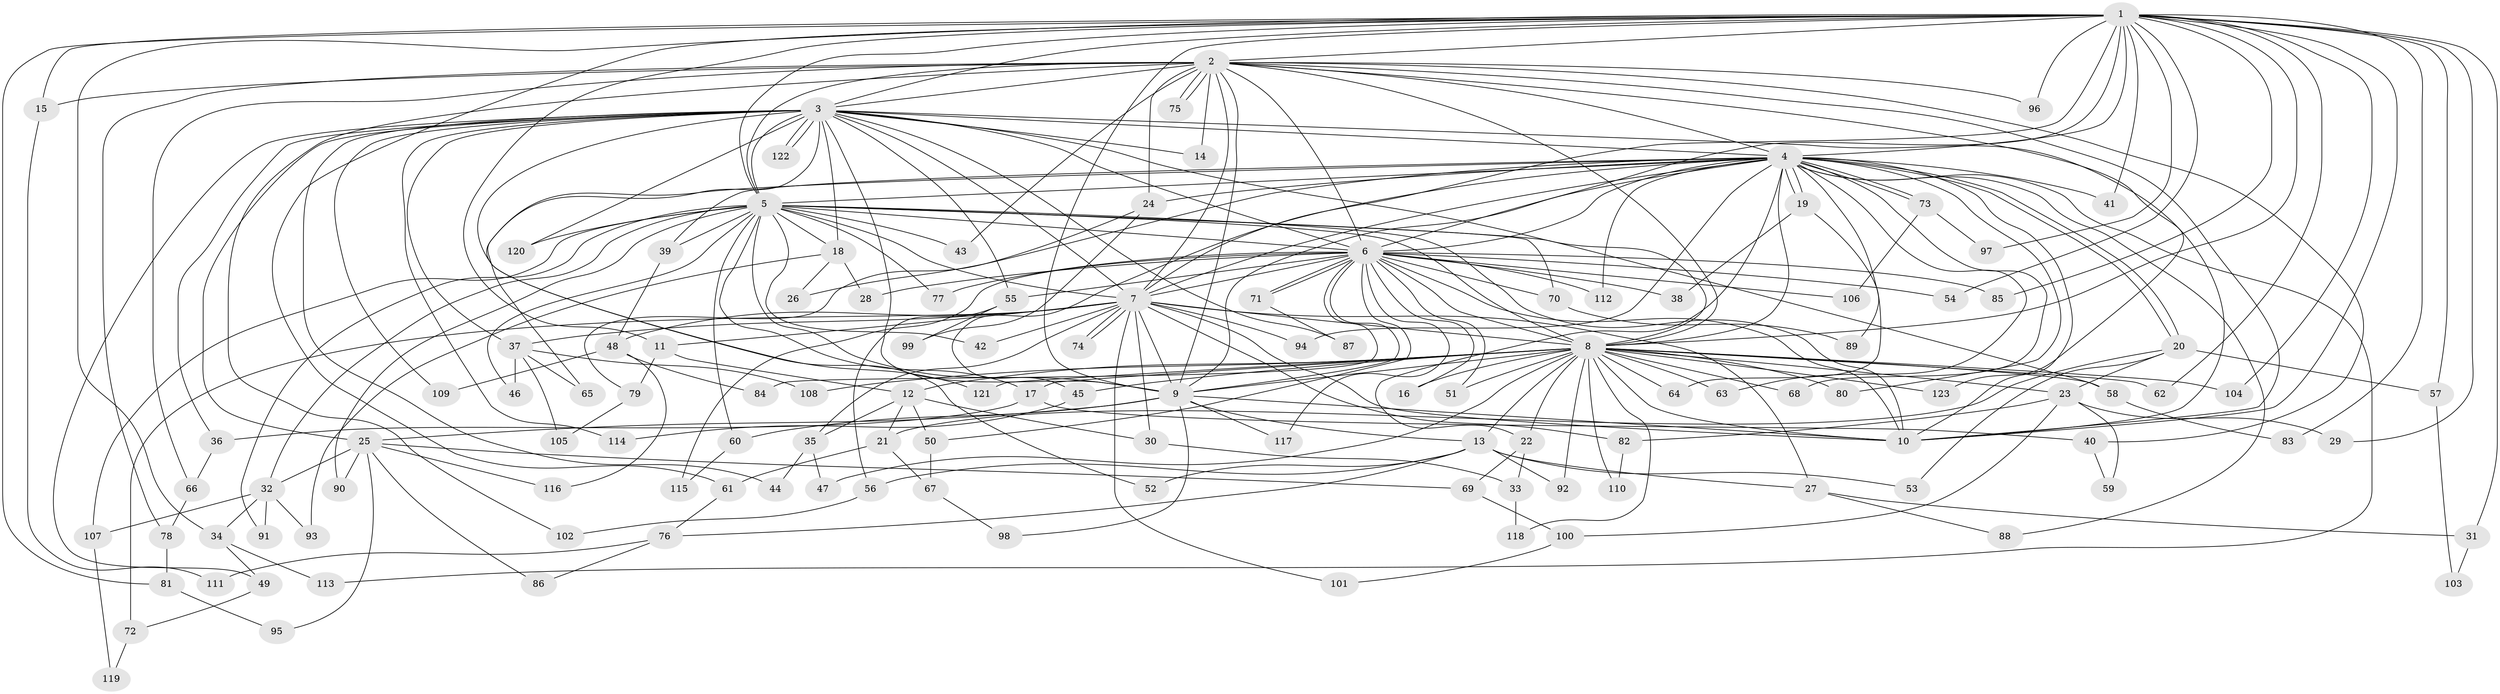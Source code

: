 // Generated by graph-tools (version 1.1) at 2025/25/03/09/25 03:25:42]
// undirected, 123 vertices, 271 edges
graph export_dot {
graph [start="1"]
  node [color=gray90,style=filled];
  1;
  2;
  3;
  4;
  5;
  6;
  7;
  8;
  9;
  10;
  11;
  12;
  13;
  14;
  15;
  16;
  17;
  18;
  19;
  20;
  21;
  22;
  23;
  24;
  25;
  26;
  27;
  28;
  29;
  30;
  31;
  32;
  33;
  34;
  35;
  36;
  37;
  38;
  39;
  40;
  41;
  42;
  43;
  44;
  45;
  46;
  47;
  48;
  49;
  50;
  51;
  52;
  53;
  54;
  55;
  56;
  57;
  58;
  59;
  60;
  61;
  62;
  63;
  64;
  65;
  66;
  67;
  68;
  69;
  70;
  71;
  72;
  73;
  74;
  75;
  76;
  77;
  78;
  79;
  80;
  81;
  82;
  83;
  84;
  85;
  86;
  87;
  88;
  89;
  90;
  91;
  92;
  93;
  94;
  95;
  96;
  97;
  98;
  99;
  100;
  101;
  102;
  103;
  104;
  105;
  106;
  107;
  108;
  109;
  110;
  111;
  112;
  113;
  114;
  115;
  116;
  117;
  118;
  119;
  120;
  121;
  122;
  123;
  1 -- 2;
  1 -- 3;
  1 -- 4;
  1 -- 5;
  1 -- 6;
  1 -- 7;
  1 -- 8;
  1 -- 9;
  1 -- 10;
  1 -- 11;
  1 -- 15;
  1 -- 29;
  1 -- 31;
  1 -- 34;
  1 -- 41;
  1 -- 54;
  1 -- 57;
  1 -- 61;
  1 -- 62;
  1 -- 81;
  1 -- 83;
  1 -- 85;
  1 -- 96;
  1 -- 97;
  1 -- 104;
  2 -- 3;
  2 -- 4;
  2 -- 5;
  2 -- 6;
  2 -- 7;
  2 -- 8;
  2 -- 9;
  2 -- 10;
  2 -- 14;
  2 -- 15;
  2 -- 24;
  2 -- 40;
  2 -- 43;
  2 -- 66;
  2 -- 75;
  2 -- 75;
  2 -- 78;
  2 -- 96;
  2 -- 102;
  2 -- 123;
  3 -- 4;
  3 -- 5;
  3 -- 6;
  3 -- 7;
  3 -- 8;
  3 -- 9;
  3 -- 10;
  3 -- 14;
  3 -- 18;
  3 -- 25;
  3 -- 36;
  3 -- 37;
  3 -- 44;
  3 -- 49;
  3 -- 52;
  3 -- 55;
  3 -- 87;
  3 -- 109;
  3 -- 114;
  3 -- 120;
  3 -- 121;
  3 -- 122;
  3 -- 122;
  4 -- 5;
  4 -- 6;
  4 -- 7;
  4 -- 8;
  4 -- 9;
  4 -- 10;
  4 -- 19;
  4 -- 19;
  4 -- 20;
  4 -- 20;
  4 -- 22;
  4 -- 24;
  4 -- 26;
  4 -- 39;
  4 -- 41;
  4 -- 45;
  4 -- 63;
  4 -- 65;
  4 -- 68;
  4 -- 73;
  4 -- 73;
  4 -- 80;
  4 -- 88;
  4 -- 89;
  4 -- 94;
  4 -- 112;
  4 -- 113;
  5 -- 6;
  5 -- 7;
  5 -- 8;
  5 -- 9;
  5 -- 10;
  5 -- 17;
  5 -- 18;
  5 -- 32;
  5 -- 39;
  5 -- 42;
  5 -- 43;
  5 -- 46;
  5 -- 58;
  5 -- 60;
  5 -- 70;
  5 -- 77;
  5 -- 90;
  5 -- 91;
  5 -- 107;
  5 -- 120;
  6 -- 7;
  6 -- 8;
  6 -- 9;
  6 -- 10;
  6 -- 16;
  6 -- 28;
  6 -- 38;
  6 -- 50;
  6 -- 51;
  6 -- 54;
  6 -- 55;
  6 -- 70;
  6 -- 71;
  6 -- 71;
  6 -- 77;
  6 -- 84;
  6 -- 85;
  6 -- 106;
  6 -- 112;
  6 -- 115;
  6 -- 117;
  7 -- 8;
  7 -- 9;
  7 -- 10;
  7 -- 11;
  7 -- 27;
  7 -- 30;
  7 -- 35;
  7 -- 37;
  7 -- 42;
  7 -- 48;
  7 -- 72;
  7 -- 74;
  7 -- 74;
  7 -- 82;
  7 -- 94;
  7 -- 101;
  8 -- 9;
  8 -- 10;
  8 -- 12;
  8 -- 13;
  8 -- 16;
  8 -- 17;
  8 -- 22;
  8 -- 23;
  8 -- 45;
  8 -- 47;
  8 -- 51;
  8 -- 58;
  8 -- 62;
  8 -- 63;
  8 -- 64;
  8 -- 68;
  8 -- 80;
  8 -- 92;
  8 -- 104;
  8 -- 108;
  8 -- 110;
  8 -- 118;
  8 -- 121;
  8 -- 123;
  9 -- 10;
  9 -- 13;
  9 -- 25;
  9 -- 60;
  9 -- 98;
  9 -- 117;
  11 -- 12;
  11 -- 79;
  12 -- 21;
  12 -- 30;
  12 -- 35;
  12 -- 50;
  13 -- 27;
  13 -- 52;
  13 -- 53;
  13 -- 56;
  13 -- 76;
  13 -- 92;
  15 -- 111;
  17 -- 36;
  17 -- 40;
  18 -- 26;
  18 -- 28;
  18 -- 93;
  19 -- 38;
  19 -- 64;
  20 -- 21;
  20 -- 23;
  20 -- 53;
  20 -- 57;
  21 -- 61;
  21 -- 67;
  22 -- 33;
  22 -- 69;
  23 -- 29;
  23 -- 59;
  23 -- 82;
  23 -- 100;
  24 -- 79;
  24 -- 99;
  25 -- 32;
  25 -- 69;
  25 -- 86;
  25 -- 90;
  25 -- 95;
  25 -- 116;
  27 -- 31;
  27 -- 88;
  30 -- 33;
  31 -- 103;
  32 -- 34;
  32 -- 91;
  32 -- 93;
  32 -- 107;
  33 -- 118;
  34 -- 49;
  34 -- 113;
  35 -- 44;
  35 -- 47;
  36 -- 66;
  37 -- 46;
  37 -- 65;
  37 -- 105;
  37 -- 108;
  39 -- 48;
  40 -- 59;
  45 -- 114;
  48 -- 84;
  48 -- 109;
  48 -- 116;
  49 -- 72;
  50 -- 67;
  55 -- 56;
  55 -- 99;
  56 -- 102;
  57 -- 103;
  58 -- 83;
  60 -- 115;
  61 -- 76;
  66 -- 78;
  67 -- 98;
  69 -- 100;
  70 -- 89;
  71 -- 87;
  72 -- 119;
  73 -- 97;
  73 -- 106;
  76 -- 86;
  76 -- 111;
  78 -- 81;
  79 -- 105;
  81 -- 95;
  82 -- 110;
  100 -- 101;
  107 -- 119;
}

